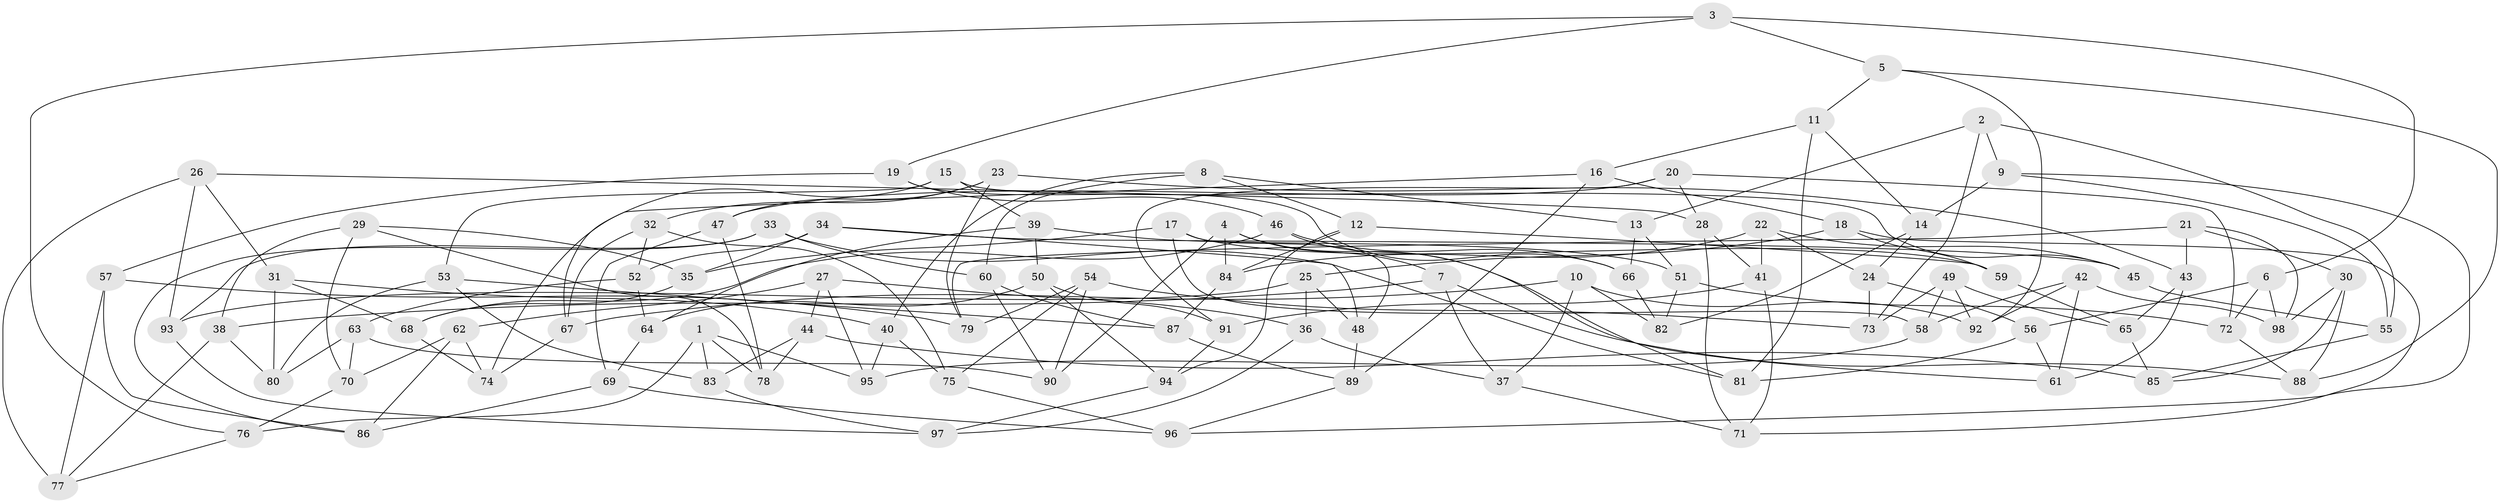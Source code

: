 // Generated by graph-tools (version 1.1) at 2025/38/03/09/25 02:38:17]
// undirected, 98 vertices, 196 edges
graph export_dot {
graph [start="1"]
  node [color=gray90,style=filled];
  1;
  2;
  3;
  4;
  5;
  6;
  7;
  8;
  9;
  10;
  11;
  12;
  13;
  14;
  15;
  16;
  17;
  18;
  19;
  20;
  21;
  22;
  23;
  24;
  25;
  26;
  27;
  28;
  29;
  30;
  31;
  32;
  33;
  34;
  35;
  36;
  37;
  38;
  39;
  40;
  41;
  42;
  43;
  44;
  45;
  46;
  47;
  48;
  49;
  50;
  51;
  52;
  53;
  54;
  55;
  56;
  57;
  58;
  59;
  60;
  61;
  62;
  63;
  64;
  65;
  66;
  67;
  68;
  69;
  70;
  71;
  72;
  73;
  74;
  75;
  76;
  77;
  78;
  79;
  80;
  81;
  82;
  83;
  84;
  85;
  86;
  87;
  88;
  89;
  90;
  91;
  92;
  93;
  94;
  95;
  96;
  97;
  98;
  1 -- 78;
  1 -- 83;
  1 -- 76;
  1 -- 95;
  2 -- 55;
  2 -- 73;
  2 -- 13;
  2 -- 9;
  3 -- 19;
  3 -- 5;
  3 -- 6;
  3 -- 76;
  4 -- 84;
  4 -- 61;
  4 -- 90;
  4 -- 7;
  5 -- 88;
  5 -- 11;
  5 -- 92;
  6 -- 72;
  6 -- 98;
  6 -- 56;
  7 -- 88;
  7 -- 37;
  7 -- 38;
  8 -- 40;
  8 -- 13;
  8 -- 12;
  8 -- 60;
  9 -- 96;
  9 -- 55;
  9 -- 14;
  10 -- 37;
  10 -- 67;
  10 -- 82;
  10 -- 92;
  11 -- 14;
  11 -- 16;
  11 -- 81;
  12 -- 59;
  12 -- 84;
  12 -- 94;
  13 -- 51;
  13 -- 66;
  14 -- 82;
  14 -- 24;
  15 -- 39;
  15 -- 45;
  15 -- 53;
  15 -- 67;
  16 -- 74;
  16 -- 89;
  16 -- 18;
  17 -- 58;
  17 -- 59;
  17 -- 35;
  17 -- 48;
  18 -- 71;
  18 -- 25;
  18 -- 59;
  19 -- 66;
  19 -- 46;
  19 -- 57;
  20 -- 72;
  20 -- 28;
  20 -- 91;
  20 -- 47;
  21 -- 30;
  21 -- 79;
  21 -- 98;
  21 -- 43;
  22 -- 24;
  22 -- 41;
  22 -- 45;
  22 -- 84;
  23 -- 79;
  23 -- 43;
  23 -- 32;
  23 -- 47;
  24 -- 73;
  24 -- 56;
  25 -- 36;
  25 -- 93;
  25 -- 48;
  26 -- 77;
  26 -- 93;
  26 -- 28;
  26 -- 31;
  27 -- 36;
  27 -- 95;
  27 -- 44;
  27 -- 62;
  28 -- 41;
  28 -- 71;
  29 -- 38;
  29 -- 78;
  29 -- 70;
  29 -- 35;
  30 -- 88;
  30 -- 98;
  30 -- 85;
  31 -- 68;
  31 -- 40;
  31 -- 80;
  32 -- 52;
  32 -- 67;
  32 -- 75;
  33 -- 93;
  33 -- 60;
  33 -- 81;
  33 -- 86;
  34 -- 45;
  34 -- 48;
  34 -- 35;
  34 -- 52;
  35 -- 68;
  36 -- 97;
  36 -- 37;
  37 -- 71;
  38 -- 77;
  38 -- 80;
  39 -- 50;
  39 -- 51;
  39 -- 64;
  40 -- 95;
  40 -- 75;
  41 -- 71;
  41 -- 91;
  42 -- 61;
  42 -- 92;
  42 -- 58;
  42 -- 98;
  43 -- 65;
  43 -- 61;
  44 -- 83;
  44 -- 78;
  44 -- 85;
  45 -- 55;
  46 -- 66;
  46 -- 68;
  46 -- 81;
  47 -- 78;
  47 -- 69;
  48 -- 89;
  49 -- 73;
  49 -- 92;
  49 -- 65;
  49 -- 58;
  50 -- 64;
  50 -- 91;
  50 -- 94;
  51 -- 72;
  51 -- 82;
  52 -- 63;
  52 -- 64;
  53 -- 80;
  53 -- 83;
  53 -- 87;
  54 -- 75;
  54 -- 73;
  54 -- 90;
  54 -- 79;
  55 -- 85;
  56 -- 61;
  56 -- 81;
  57 -- 86;
  57 -- 77;
  57 -- 79;
  58 -- 95;
  59 -- 65;
  60 -- 90;
  60 -- 87;
  62 -- 86;
  62 -- 74;
  62 -- 70;
  63 -- 90;
  63 -- 70;
  63 -- 80;
  64 -- 69;
  65 -- 85;
  66 -- 82;
  67 -- 74;
  68 -- 74;
  69 -- 96;
  69 -- 86;
  70 -- 76;
  72 -- 88;
  75 -- 96;
  76 -- 77;
  83 -- 97;
  84 -- 87;
  87 -- 89;
  89 -- 96;
  91 -- 94;
  93 -- 97;
  94 -- 97;
}
